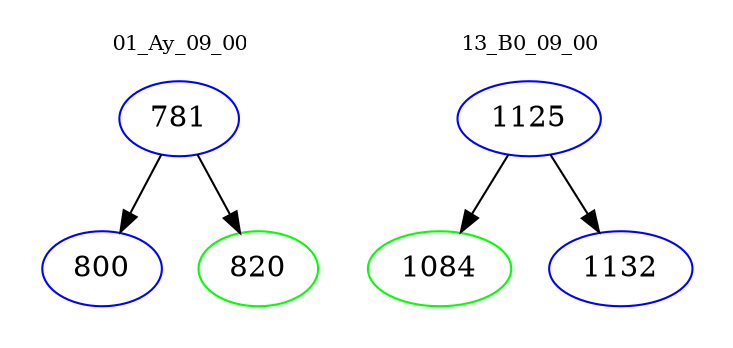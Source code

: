 digraph{
subgraph cluster_0 {
color = white
label = "01_Ay_09_00";
fontsize=10;
T0_781 [label="781", color="blue"]
T0_781 -> T0_800 [color="black"]
T0_800 [label="800", color="blue"]
T0_781 -> T0_820 [color="black"]
T0_820 [label="820", color="green"]
}
subgraph cluster_1 {
color = white
label = "13_B0_09_00";
fontsize=10;
T1_1125 [label="1125", color="blue"]
T1_1125 -> T1_1084 [color="black"]
T1_1084 [label="1084", color="green"]
T1_1125 -> T1_1132 [color="black"]
T1_1132 [label="1132", color="blue"]
}
}
